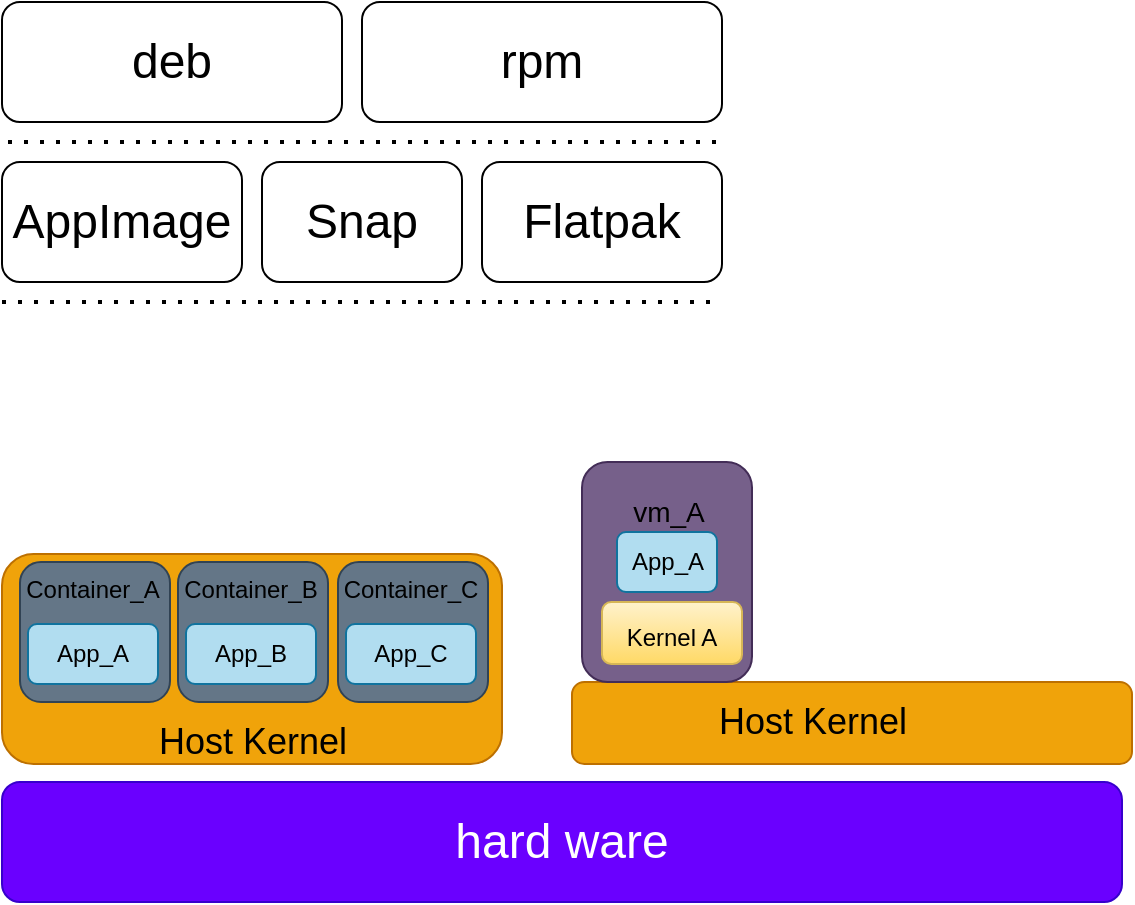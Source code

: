 <mxfile version="15.8.6" type="github">
  <diagram id="LLvNDj1ePx9aVNE7Bvmo" name="第 1 页">
    <mxGraphModel dx="1422" dy="748" grid="1" gridSize="10" guides="1" tooltips="1" connect="1" arrows="1" fold="1" page="1" pageScale="1" pageWidth="1100" pageHeight="850" math="0" shadow="0">
      <root>
        <mxCell id="0" />
        <mxCell id="1" parent="0" />
        <mxCell id="P67MLpcEnFjz25ukkOxf-60" value="" style="rounded=1;whiteSpace=wrap;html=1;fontSize=24;fontColor=#000000;strokeColor=#BD7000;fillColor=#f0a30a;" vertex="1" parent="1">
          <mxGeometry x="350" y="476" width="250" height="105" as="geometry" />
        </mxCell>
        <mxCell id="P67MLpcEnFjz25ukkOxf-28" value="" style="rounded=1;whiteSpace=wrap;html=1;fontSize=24;fillColor=#f0a30a;fontColor=#000000;strokeColor=#BD7000;" vertex="1" parent="1">
          <mxGeometry x="635" y="540" width="280" height="41" as="geometry" />
        </mxCell>
        <mxCell id="P67MLpcEnFjz25ukkOxf-1" value="&lt;font style=&quot;font-size: 24px&quot;&gt;deb&lt;/font&gt;" style="rounded=1;whiteSpace=wrap;html=1;" vertex="1" parent="1">
          <mxGeometry x="350" y="200" width="170" height="60" as="geometry" />
        </mxCell>
        <mxCell id="P67MLpcEnFjz25ukkOxf-2" value="rpm" style="rounded=1;whiteSpace=wrap;html=1;fontSize=24;" vertex="1" parent="1">
          <mxGeometry x="530" y="200" width="180" height="60" as="geometry" />
        </mxCell>
        <mxCell id="P67MLpcEnFjz25ukkOxf-4" value="AppImage" style="rounded=1;whiteSpace=wrap;html=1;fontSize=24;" vertex="1" parent="1">
          <mxGeometry x="350" y="280" width="120" height="60" as="geometry" />
        </mxCell>
        <mxCell id="P67MLpcEnFjz25ukkOxf-5" value="Snap" style="rounded=1;whiteSpace=wrap;html=1;fontSize=24;" vertex="1" parent="1">
          <mxGeometry x="480" y="280" width="100" height="60" as="geometry" />
        </mxCell>
        <mxCell id="P67MLpcEnFjz25ukkOxf-6" value="Flatpak" style="rounded=1;whiteSpace=wrap;html=1;fontSize=24;" vertex="1" parent="1">
          <mxGeometry x="590" y="280" width="120" height="60" as="geometry" />
        </mxCell>
        <mxCell id="P67MLpcEnFjz25ukkOxf-7" value="" style="endArrow=none;dashed=1;html=1;dashPattern=1 3;strokeWidth=2;rounded=0;fontSize=24;" edge="1" parent="1">
          <mxGeometry width="50" height="50" relative="1" as="geometry">
            <mxPoint x="353" y="270" as="sourcePoint" />
            <mxPoint x="710" y="270" as="targetPoint" />
          </mxGeometry>
        </mxCell>
        <mxCell id="P67MLpcEnFjz25ukkOxf-8" value="" style="endArrow=none;dashed=1;html=1;dashPattern=1 3;strokeWidth=2;rounded=0;fontSize=24;" edge="1" parent="1">
          <mxGeometry width="50" height="50" relative="1" as="geometry">
            <mxPoint x="350" y="350" as="sourcePoint" />
            <mxPoint x="707" y="350" as="targetPoint" />
          </mxGeometry>
        </mxCell>
        <mxCell id="P67MLpcEnFjz25ukkOxf-12" value="hard ware" style="rounded=1;whiteSpace=wrap;html=1;fontSize=24;fillColor=#6a00ff;fontColor=#ffffff;strokeColor=#3700CC;" vertex="1" parent="1">
          <mxGeometry x="350" y="590" width="560" height="60" as="geometry" />
        </mxCell>
        <mxCell id="P67MLpcEnFjz25ukkOxf-15" value="&lt;font style=&quot;font-size: 18px&quot;&gt;Host Kernel&lt;/font&gt;" style="text;html=1;resizable=0;autosize=1;align=center;verticalAlign=middle;points=[];fillColor=none;strokeColor=none;rounded=0;fontSize=12;" vertex="1" parent="1">
          <mxGeometry x="420" y="560" width="110" height="20" as="geometry" />
        </mxCell>
        <mxCell id="P67MLpcEnFjz25ukkOxf-29" value="&lt;font style=&quot;font-size: 18px&quot;&gt;Host Kernel&lt;/font&gt;" style="text;html=1;resizable=0;autosize=1;align=center;verticalAlign=middle;points=[];fillColor=none;strokeColor=none;rounded=0;fontSize=12;" vertex="1" parent="1">
          <mxGeometry x="700" y="550" width="110" height="20" as="geometry" />
        </mxCell>
        <mxCell id="P67MLpcEnFjz25ukkOxf-32" value="" style="rounded=1;whiteSpace=wrap;html=1;fontSize=24;fillColor=#76608a;fontColor=#ffffff;strokeColor=#432D57;" vertex="1" parent="1">
          <mxGeometry x="640" y="430" width="85" height="110" as="geometry" />
        </mxCell>
        <mxCell id="P67MLpcEnFjz25ukkOxf-34" value="&lt;font style=&quot;font-size: 14px&quot;&gt;vm_A&lt;/font&gt;" style="text;html=1;resizable=0;autosize=1;align=center;verticalAlign=middle;points=[];fillColor=none;strokeColor=none;rounded=0;fontSize=24;" vertex="1" parent="1">
          <mxGeometry x="657.5" y="432" width="50" height="40" as="geometry" />
        </mxCell>
        <mxCell id="P67MLpcEnFjz25ukkOxf-35" value="&lt;font style=&quot;font-size: 12px&quot;&gt;Kernel A&lt;/font&gt;" style="rounded=1;whiteSpace=wrap;html=1;fontSize=18;fillColor=#fff2cc;strokeColor=#d6b656;gradientColor=#ffd966;" vertex="1" parent="1">
          <mxGeometry x="650" y="500" width="70" height="31" as="geometry" />
        </mxCell>
        <mxCell id="P67MLpcEnFjz25ukkOxf-36" value="App_A" style="rounded=1;whiteSpace=wrap;html=1;fontSize=12;fillColor=#b1ddf0;strokeColor=#10739e;" vertex="1" parent="1">
          <mxGeometry x="657.5" y="465" width="50" height="30" as="geometry" />
        </mxCell>
        <mxCell id="P67MLpcEnFjz25ukkOxf-45" value="" style="group" vertex="1" connectable="0" parent="1">
          <mxGeometry x="355" y="470" width="80" height="80" as="geometry" />
        </mxCell>
        <mxCell id="P67MLpcEnFjz25ukkOxf-9" value="" style="rounded=1;whiteSpace=wrap;html=1;fontSize=24;fillColor=#647687;fontColor=#ffffff;strokeColor=#314354;" vertex="1" parent="P67MLpcEnFjz25ukkOxf-45">
          <mxGeometry x="4" y="10" width="75" height="70" as="geometry" />
        </mxCell>
        <mxCell id="P67MLpcEnFjz25ukkOxf-16" value="&lt;font style=&quot;font-size: 12px&quot;&gt;Container_A&lt;/font&gt;" style="text;html=1;resizable=0;autosize=1;align=center;verticalAlign=middle;points=[];fillColor=none;strokeColor=none;rounded=0;fontSize=24;" vertex="1" parent="P67MLpcEnFjz25ukkOxf-45">
          <mxGeometry width="80" height="40" as="geometry" />
        </mxCell>
        <mxCell id="P67MLpcEnFjz25ukkOxf-40" value="App_A" style="rounded=1;whiteSpace=wrap;html=1;fontSize=12;fillColor=#b1ddf0;strokeColor=#10739e;" vertex="1" parent="P67MLpcEnFjz25ukkOxf-45">
          <mxGeometry x="8" y="41" width="65" height="30" as="geometry" />
        </mxCell>
        <mxCell id="P67MLpcEnFjz25ukkOxf-55" value="" style="group" vertex="1" connectable="0" parent="1">
          <mxGeometry x="514" y="470" width="80" height="80" as="geometry" />
        </mxCell>
        <mxCell id="P67MLpcEnFjz25ukkOxf-56" value="" style="rounded=1;whiteSpace=wrap;html=1;fontSize=24;fillColor=#647687;fontColor=#ffffff;strokeColor=#314354;" vertex="1" parent="P67MLpcEnFjz25ukkOxf-55">
          <mxGeometry x="4" y="10" width="75" height="70" as="geometry" />
        </mxCell>
        <mxCell id="P67MLpcEnFjz25ukkOxf-57" value="&lt;font style=&quot;font-size: 12px&quot;&gt;Container_C&lt;/font&gt;" style="text;html=1;resizable=0;autosize=1;align=center;verticalAlign=middle;points=[];fillColor=none;strokeColor=none;rounded=0;fontSize=24;" vertex="1" parent="P67MLpcEnFjz25ukkOxf-55">
          <mxGeometry width="80" height="40" as="geometry" />
        </mxCell>
        <mxCell id="P67MLpcEnFjz25ukkOxf-58" value="App_C" style="rounded=1;whiteSpace=wrap;html=1;fontSize=12;fillColor=#b1ddf0;strokeColor=#10739e;" vertex="1" parent="P67MLpcEnFjz25ukkOxf-55">
          <mxGeometry x="8" y="41" width="65" height="30" as="geometry" />
        </mxCell>
        <mxCell id="P67MLpcEnFjz25ukkOxf-61" value="" style="group" vertex="1" connectable="0" parent="1">
          <mxGeometry x="434" y="470" width="80" height="80" as="geometry" />
        </mxCell>
        <mxCell id="P67MLpcEnFjz25ukkOxf-62" value="" style="rounded=1;whiteSpace=wrap;html=1;fontSize=24;fillColor=#647687;fontColor=#ffffff;strokeColor=#314354;" vertex="1" parent="P67MLpcEnFjz25ukkOxf-61">
          <mxGeometry x="4" y="10" width="75" height="70" as="geometry" />
        </mxCell>
        <mxCell id="P67MLpcEnFjz25ukkOxf-63" value="&lt;font style=&quot;font-size: 12px&quot;&gt;Container_B&lt;/font&gt;" style="text;html=1;resizable=0;autosize=1;align=center;verticalAlign=middle;points=[];fillColor=none;strokeColor=none;rounded=0;fontSize=24;" vertex="1" parent="P67MLpcEnFjz25ukkOxf-61">
          <mxGeometry width="80" height="40" as="geometry" />
        </mxCell>
        <mxCell id="P67MLpcEnFjz25ukkOxf-64" value="App_B" style="rounded=1;whiteSpace=wrap;html=1;fontSize=12;fillColor=#b1ddf0;strokeColor=#10739e;" vertex="1" parent="P67MLpcEnFjz25ukkOxf-61">
          <mxGeometry x="8" y="41" width="65" height="30" as="geometry" />
        </mxCell>
      </root>
    </mxGraphModel>
  </diagram>
</mxfile>
